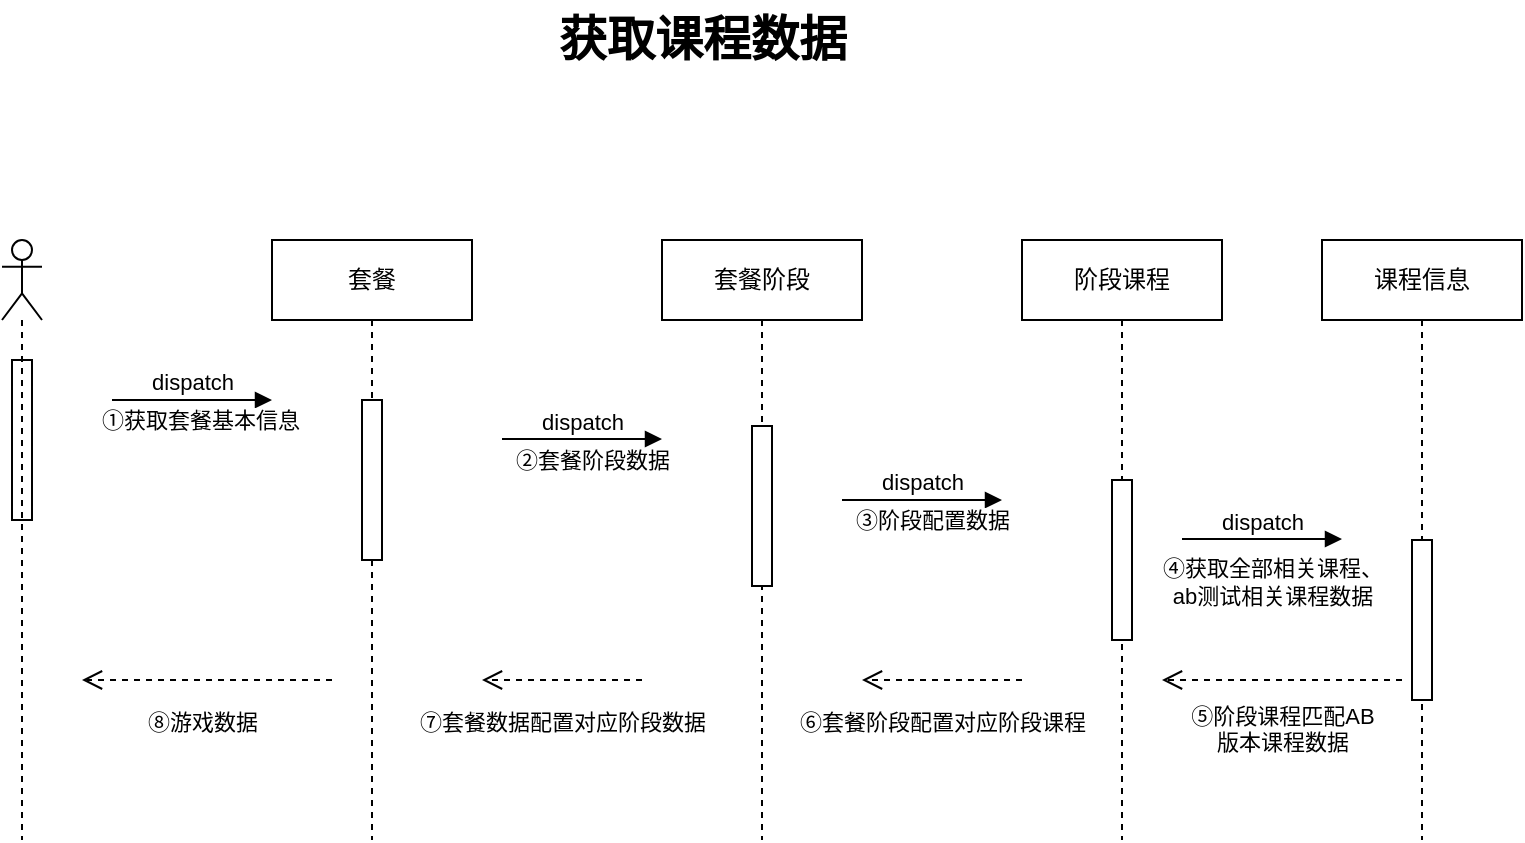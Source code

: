 <mxfile version="14.7.4" type="github" pages="2">
  <diagram name="获取课程数据" id="e7e014a7-5840-1c2e-5031-d8a46d1fe8dd">
    <mxGraphModel dx="1422" dy="877" grid="1" gridSize="10" guides="1" tooltips="1" connect="1" arrows="1" fold="1" page="1" pageScale="1" pageWidth="1169" pageHeight="826" background="none" math="0" shadow="0">
      <root>
        <mxCell id="0" />
        <mxCell id="1" parent="0" />
        <mxCell id="tSe3vLuBK4Qm0mrSPQwl-50" value="获取课程数据" style="text;strokeColor=none;fillColor=none;html=1;fontSize=24;fontStyle=1;verticalAlign=middle;align=center;" vertex="1" parent="1">
          <mxGeometry x="420" y="120" width="100" height="40" as="geometry" />
        </mxCell>
        <mxCell id="tSe3vLuBK4Qm0mrSPQwl-56" value="" style="html=1;points=[];perimeter=orthogonalPerimeter;" vertex="1" parent="1">
          <mxGeometry x="125" y="300" width="10" height="80" as="geometry" />
        </mxCell>
        <mxCell id="tSe3vLuBK4Qm0mrSPQwl-57" value="" style="shape=umlLifeline;participant=umlActor;perimeter=lifelinePerimeter;whiteSpace=wrap;html=1;container=1;collapsible=0;recursiveResize=0;verticalAlign=top;spacingTop=36;outlineConnect=0;" vertex="1" parent="1">
          <mxGeometry x="120" y="240" width="20" height="300" as="geometry" />
        </mxCell>
        <mxCell id="tSe3vLuBK4Qm0mrSPQwl-61" value="套餐" style="shape=umlLifeline;perimeter=lifelinePerimeter;whiteSpace=wrap;html=1;container=1;collapsible=0;recursiveResize=0;outlineConnect=0;" vertex="1" parent="1">
          <mxGeometry x="255" y="240" width="100" height="300" as="geometry" />
        </mxCell>
        <mxCell id="tSe3vLuBK4Qm0mrSPQwl-65" value="" style="html=1;points=[];perimeter=orthogonalPerimeter;" vertex="1" parent="tSe3vLuBK4Qm0mrSPQwl-61">
          <mxGeometry x="45" y="80" width="10" height="80" as="geometry" />
        </mxCell>
        <mxCell id="tSe3vLuBK4Qm0mrSPQwl-73" value="⑧游戏数据" style="html=1;verticalAlign=bottom;endArrow=open;dashed=1;endSize=8;shadow=0;" edge="1" parent="1">
          <mxGeometry x="0.04" y="30" relative="1" as="geometry">
            <mxPoint x="285" y="460" as="sourcePoint" />
            <mxPoint x="160" y="460" as="targetPoint" />
            <mxPoint as="offset" />
          </mxGeometry>
        </mxCell>
        <mxCell id="tSe3vLuBK4Qm0mrSPQwl-74" value="&lt;span&gt;套餐阶段&lt;/span&gt;" style="shape=umlLifeline;perimeter=lifelinePerimeter;whiteSpace=wrap;html=1;container=1;collapsible=0;recursiveResize=0;outlineConnect=0;" vertex="1" parent="1">
          <mxGeometry x="450" y="240" width="100" height="300" as="geometry" />
        </mxCell>
        <mxCell id="tSe3vLuBK4Qm0mrSPQwl-77" value="" style="html=1;points=[];perimeter=orthogonalPerimeter;" vertex="1" parent="tSe3vLuBK4Qm0mrSPQwl-74">
          <mxGeometry x="45" y="93" width="10" height="80" as="geometry" />
        </mxCell>
        <mxCell id="tSe3vLuBK4Qm0mrSPQwl-75" value="&lt;span&gt;阶段课程&lt;/span&gt;" style="shape=umlLifeline;perimeter=lifelinePerimeter;whiteSpace=wrap;html=1;container=1;collapsible=0;recursiveResize=0;outlineConnect=0;" vertex="1" parent="1">
          <mxGeometry x="630" y="240" width="100" height="300" as="geometry" />
        </mxCell>
        <mxCell id="tSe3vLuBK4Qm0mrSPQwl-76" value="&lt;span&gt;课程信息&lt;/span&gt;" style="shape=umlLifeline;perimeter=lifelinePerimeter;whiteSpace=wrap;html=1;container=1;collapsible=0;recursiveResize=0;outlineConnect=0;" vertex="1" parent="1">
          <mxGeometry x="780" y="240" width="100" height="300" as="geometry" />
        </mxCell>
        <mxCell id="tSe3vLuBK4Qm0mrSPQwl-71" value="dispatch" style="html=1;verticalAlign=bottom;endArrow=block;shadow=0;" edge="1" parent="1">
          <mxGeometry width="80" relative="1" as="geometry">
            <mxPoint x="175" y="320" as="sourcePoint" />
            <mxPoint x="255" y="320" as="targetPoint" />
          </mxGeometry>
        </mxCell>
        <mxCell id="tSe3vLuBK4Qm0mrSPQwl-72" value="①获取套餐基本信息" style="edgeLabel;html=1;align=center;verticalAlign=middle;resizable=0;points=[];" vertex="1" connectable="0" parent="tSe3vLuBK4Qm0mrSPQwl-71">
          <mxGeometry x="-0.575" y="-1" relative="1" as="geometry">
            <mxPoint x="27" y="9" as="offset" />
          </mxGeometry>
        </mxCell>
        <mxCell id="tSe3vLuBK4Qm0mrSPQwl-78" value="dispatch" style="html=1;verticalAlign=bottom;endArrow=block;shadow=0;" edge="1" parent="1">
          <mxGeometry width="80" relative="1" as="geometry">
            <mxPoint x="370" y="339.5" as="sourcePoint" />
            <mxPoint x="450" y="339.5" as="targetPoint" />
          </mxGeometry>
        </mxCell>
        <mxCell id="tSe3vLuBK4Qm0mrSPQwl-79" value="②套餐阶段数据" style="edgeLabel;html=1;align=center;verticalAlign=middle;resizable=0;points=[];" vertex="1" connectable="0" parent="tSe3vLuBK4Qm0mrSPQwl-78">
          <mxGeometry x="-0.575" y="-1" relative="1" as="geometry">
            <mxPoint x="28" y="9" as="offset" />
          </mxGeometry>
        </mxCell>
        <mxCell id="tSe3vLuBK4Qm0mrSPQwl-81" value="dispatch" style="html=1;verticalAlign=bottom;endArrow=block;shadow=0;" edge="1" parent="1">
          <mxGeometry width="80" relative="1" as="geometry">
            <mxPoint x="540" y="370" as="sourcePoint" />
            <mxPoint x="620" y="370" as="targetPoint" />
          </mxGeometry>
        </mxCell>
        <mxCell id="tSe3vLuBK4Qm0mrSPQwl-82" value="③阶段配置数据" style="edgeLabel;html=1;align=center;verticalAlign=middle;resizable=0;points=[];" vertex="1" connectable="0" parent="tSe3vLuBK4Qm0mrSPQwl-81">
          <mxGeometry x="-0.575" y="-1" relative="1" as="geometry">
            <mxPoint x="28" y="9" as="offset" />
          </mxGeometry>
        </mxCell>
        <mxCell id="tSe3vLuBK4Qm0mrSPQwl-83" value="" style="html=1;points=[];perimeter=orthogonalPerimeter;" vertex="1" parent="1">
          <mxGeometry x="675" y="360" width="10" height="80" as="geometry" />
        </mxCell>
        <mxCell id="tSe3vLuBK4Qm0mrSPQwl-86" value="dispatch" style="html=1;verticalAlign=bottom;endArrow=block;shadow=0;" edge="1" parent="1">
          <mxGeometry width="80" relative="1" as="geometry">
            <mxPoint x="710" y="389.5" as="sourcePoint" />
            <mxPoint x="790" y="389.5" as="targetPoint" />
          </mxGeometry>
        </mxCell>
        <mxCell id="tSe3vLuBK4Qm0mrSPQwl-87" value="④获取全部相关课程、&lt;br&gt;ab测试相关课程数据" style="edgeLabel;html=1;align=center;verticalAlign=middle;resizable=0;points=[];" vertex="1" connectable="0" parent="tSe3vLuBK4Qm0mrSPQwl-86">
          <mxGeometry x="-0.575" y="-1" relative="1" as="geometry">
            <mxPoint x="28" y="20" as="offset" />
          </mxGeometry>
        </mxCell>
        <mxCell id="tSe3vLuBK4Qm0mrSPQwl-88" value="⑤阶段课程匹配AB&lt;br&gt;版本课程数据" style="html=1;verticalAlign=bottom;endArrow=open;dashed=1;endSize=8;shadow=0;" edge="1" parent="1">
          <mxGeometry y="40" relative="1" as="geometry">
            <mxPoint x="820" y="460" as="sourcePoint" />
            <mxPoint x="700" y="460" as="targetPoint" />
            <mxPoint as="offset" />
          </mxGeometry>
        </mxCell>
        <mxCell id="tSe3vLuBK4Qm0mrSPQwl-91" value="&lt;br&gt;" style="edgeLabel;html=1;align=center;verticalAlign=middle;resizable=0;points=[];rotation=90;" vertex="1" connectable="0" parent="tSe3vLuBK4Qm0mrSPQwl-88">
          <mxGeometry x="0.283" y="4" relative="1" as="geometry">
            <mxPoint as="offset" />
          </mxGeometry>
        </mxCell>
        <mxCell id="tSe3vLuBK4Qm0mrSPQwl-89" value="" style="html=1;points=[];perimeter=orthogonalPerimeter;" vertex="1" parent="1">
          <mxGeometry x="825" y="390" width="10" height="80" as="geometry" />
        </mxCell>
        <mxCell id="tSe3vLuBK4Qm0mrSPQwl-92" value="⑥套餐阶段配置对应阶段课程" style="html=1;verticalAlign=bottom;endArrow=open;dashed=1;endSize=8;shadow=0;" edge="1" parent="1">
          <mxGeometry y="30" relative="1" as="geometry">
            <mxPoint x="630" y="460" as="sourcePoint" />
            <mxPoint x="550" y="460" as="targetPoint" />
            <mxPoint as="offset" />
          </mxGeometry>
        </mxCell>
        <mxCell id="tSe3vLuBK4Qm0mrSPQwl-93" value="⑦套餐数据配置对应阶段数据" style="html=1;verticalAlign=bottom;endArrow=open;dashed=1;endSize=8;shadow=0;" edge="1" parent="1">
          <mxGeometry y="30" relative="1" as="geometry">
            <mxPoint x="440" y="460" as="sourcePoint" />
            <mxPoint x="360" y="460" as="targetPoint" />
            <mxPoint as="offset" />
          </mxGeometry>
        </mxCell>
      </root>
    </mxGraphModel>
  </diagram>
  <diagram id="5MSU_rCfnFkhpExdpAIt" name="游戏进度、学习报告">
    <mxGraphModel dx="1422" dy="877" grid="1" gridSize="10" guides="1" tooltips="1" connect="1" arrows="1" fold="1" page="1" pageScale="1" pageWidth="827" pageHeight="1169" math="0" shadow="0">
      <root>
        <mxCell id="tm9Z8kTpEKWnv4tTzVET-0" />
        <mxCell id="tm9Z8kTpEKWnv4tTzVET-1" parent="tm9Z8kTpEKWnv4tTzVET-0" />
        <mxCell id="RN64--o16fLvcFh16Xe5-129" value="课程进度、报告" style="shape=table;childLayout=tableLayout;rowLines=0;columnLines=0;startSize=40;html=1;whiteSpace=wrap;collapsible=0;recursiveResize=0;expand=0;pointerEvents=0;fontStyle=1;align=center;" vertex="1" parent="tm9Z8kTpEKWnv4tTzVET-1">
          <mxGeometry x="40" y="160" width="760" height="990" as="geometry" />
        </mxCell>
        <mxCell id="RN64--o16fLvcFh16Xe5-130" value="游戏进度" style="swimlane;horizontal=0;points=[[0,0.5],[1,0.5]];portConstraint=eastwest;startSize=40;html=1;whiteSpace=wrap;collapsible=0;recursiveResize=0;expand=0;pointerEvents=0;fontStyle=1" vertex="1" parent="RN64--o16fLvcFh16Xe5-129">
          <mxGeometry y="40" width="760" height="158" as="geometry" />
        </mxCell>
        <mxCell id="RN64--o16fLvcFh16Xe5-131" value="拼音课" style="swimlane;connectable=0;startSize=40;html=1;whiteSpace=wrap;collapsible=0;recursiveResize=0;expand=0;pointerEvents=0;" vertex="1" parent="RN64--o16fLvcFh16Xe5-130">
          <mxGeometry x="40" width="240" height="158" as="geometry" />
        </mxCell>
        <mxCell id="RN64--o16fLvcFh16Xe5-132" value="成语课" style="swimlane;connectable=0;startSize=40;html=1;whiteSpace=wrap;collapsible=0;recursiveResize=0;expand=0;pointerEvents=0;" vertex="1" parent="RN64--o16fLvcFh16Xe5-130">
          <mxGeometry x="280" width="240" height="158" as="geometry" />
        </mxCell>
        <mxCell id="RN64--o16fLvcFh16Xe5-133" value="互动课" style="swimlane;connectable=0;startSize=40;html=1;whiteSpace=wrap;collapsible=0;recursiveResize=0;expand=0;pointerEvents=0;" vertex="1" parent="RN64--o16fLvcFh16Xe5-130">
          <mxGeometry x="520" width="240" height="158" as="geometry" />
        </mxCell>
        <mxCell id="RN64--o16fLvcFh16Xe5-134" value="更新进度" style="swimlane;horizontal=0;points=[[0,0.5],[1,0.5]];portConstraint=eastwest;startSize=40;html=1;whiteSpace=wrap;collapsible=0;recursiveResize=0;expand=0;pointerEvents=0;" vertex="1" parent="RN64--o16fLvcFh16Xe5-129">
          <mxGeometry y="198" width="760" height="159" as="geometry" />
        </mxCell>
        <mxCell id="RN64--o16fLvcFh16Xe5-135" value="" style="swimlane;connectable=0;startSize=0;html=1;whiteSpace=wrap;collapsible=0;recursiveResize=0;expand=0;pointerEvents=0;" vertex="1" parent="RN64--o16fLvcFh16Xe5-134">
          <mxGeometry x="40" width="240" height="159" as="geometry" />
        </mxCell>
        <mxCell id="RN64--o16fLvcFh16Xe5-136" value="" style="swimlane;connectable=0;startSize=0;html=1;whiteSpace=wrap;collapsible=0;recursiveResize=0;expand=0;pointerEvents=0;" vertex="1" parent="RN64--o16fLvcFh16Xe5-134">
          <mxGeometry x="280" width="240" height="159" as="geometry" />
        </mxCell>
        <mxCell id="RN64--o16fLvcFh16Xe5-137" value="" style="swimlane;connectable=0;startSize=0;html=1;whiteSpace=wrap;collapsible=0;recursiveResize=0;expand=0;pointerEvents=0;" vertex="1" parent="RN64--o16fLvcFh16Xe5-134">
          <mxGeometry x="520" width="240" height="159" as="geometry" />
        </mxCell>
        <mxCell id="RN64--o16fLvcFh16Xe5-142" value="合并进度" style="swimlane;horizontal=0;points=[[0,0.5],[1,0.5]];portConstraint=eastwest;startSize=40;html=1;whiteSpace=wrap;collapsible=0;recursiveResize=0;expand=0;pointerEvents=0;" vertex="1" parent="RN64--o16fLvcFh16Xe5-129">
          <mxGeometry y="357" width="760" height="158" as="geometry" />
        </mxCell>
        <mxCell id="RN64--o16fLvcFh16Xe5-143" value="" style="swimlane;connectable=0;startSize=0;html=1;whiteSpace=wrap;collapsible=0;recursiveResize=0;expand=0;pointerEvents=0;" vertex="1" parent="RN64--o16fLvcFh16Xe5-142">
          <mxGeometry x="40" width="240" height="158" as="geometry" />
        </mxCell>
        <mxCell id="RN64--o16fLvcFh16Xe5-144" value="" style="swimlane;connectable=0;startSize=0;html=1;whiteSpace=wrap;collapsible=0;recursiveResize=0;expand=0;pointerEvents=0;" vertex="1" parent="RN64--o16fLvcFh16Xe5-142">
          <mxGeometry x="280" width="240" height="158" as="geometry" />
        </mxCell>
        <mxCell id="RN64--o16fLvcFh16Xe5-145" value="" style="swimlane;connectable=0;startSize=0;html=1;whiteSpace=wrap;collapsible=0;recursiveResize=0;expand=0;pointerEvents=0;" vertex="1" parent="RN64--o16fLvcFh16Xe5-142">
          <mxGeometry x="520" width="240" height="158" as="geometry" />
        </mxCell>
        <mxCell id="RN64--o16fLvcFh16Xe5-157" value="全覆盖" style="text;html=1;align=center;verticalAlign=middle;resizable=0;points=[];autosize=1;strokeColor=none;" vertex="1" parent="RN64--o16fLvcFh16Xe5-145">
          <mxGeometry x="75" y="48" width="50" height="20" as="geometry" />
        </mxCell>
        <mxCell id="RN64--o16fLvcFh16Xe5-146" value="获取报告" style="swimlane;horizontal=0;points=[[0,0.5],[1,0.5]];portConstraint=eastwest;startSize=40;html=1;whiteSpace=wrap;collapsible=0;recursiveResize=0;expand=0;pointerEvents=0;" vertex="1" parent="RN64--o16fLvcFh16Xe5-129">
          <mxGeometry y="515" width="760" height="158" as="geometry" />
        </mxCell>
        <mxCell id="RN64--o16fLvcFh16Xe5-147" value="" style="swimlane;connectable=0;startSize=0;html=1;whiteSpace=wrap;collapsible=0;recursiveResize=0;expand=0;pointerEvents=0;" vertex="1" parent="RN64--o16fLvcFh16Xe5-146">
          <mxGeometry x="40" width="240" height="158" as="geometry" />
        </mxCell>
        <mxCell id="RN64--o16fLvcFh16Xe5-148" value="" style="swimlane;connectable=0;startSize=0;html=1;whiteSpace=wrap;collapsible=0;recursiveResize=0;expand=0;pointerEvents=0;" vertex="1" parent="RN64--o16fLvcFh16Xe5-146">
          <mxGeometry x="280" width="240" height="158" as="geometry" />
        </mxCell>
        <mxCell id="RN64--o16fLvcFh16Xe5-149" value="" style="swimlane;connectable=0;startSize=0;html=1;whiteSpace=wrap;collapsible=0;recursiveResize=0;expand=0;pointerEvents=0;" vertex="1" parent="RN64--o16fLvcFh16Xe5-146">
          <mxGeometry x="520" width="240" height="158" as="geometry" />
        </mxCell>
        <mxCell id="RN64--o16fLvcFh16Xe5-156" value="——" style="text;html=1;align=center;verticalAlign=middle;resizable=0;points=[];autosize=1;strokeColor=none;" vertex="1" parent="RN64--o16fLvcFh16Xe5-149">
          <mxGeometry x="80" y="69" width="40" height="20" as="geometry" />
        </mxCell>
        <mxCell id="RN64--o16fLvcFh16Xe5-150" value="更新报告" style="swimlane;horizontal=0;points=[[0,0.5],[1,0.5]];portConstraint=eastwest;startSize=40;html=1;whiteSpace=wrap;collapsible=0;recursiveResize=0;expand=0;pointerEvents=0;" vertex="1" parent="RN64--o16fLvcFh16Xe5-129">
          <mxGeometry y="673" width="760" height="159" as="geometry" />
        </mxCell>
        <mxCell id="RN64--o16fLvcFh16Xe5-151" value="" style="swimlane;connectable=0;startSize=0;html=1;whiteSpace=wrap;collapsible=0;recursiveResize=0;expand=0;pointerEvents=0;" vertex="1" parent="RN64--o16fLvcFh16Xe5-150">
          <mxGeometry x="40" width="240" height="159" as="geometry" />
        </mxCell>
        <mxCell id="RN64--o16fLvcFh16Xe5-152" value="" style="swimlane;connectable=0;startSize=0;html=1;whiteSpace=wrap;collapsible=0;recursiveResize=0;expand=0;pointerEvents=0;" vertex="1" parent="RN64--o16fLvcFh16Xe5-150">
          <mxGeometry x="280" width="240" height="159" as="geometry" />
        </mxCell>
        <mxCell id="RN64--o16fLvcFh16Xe5-153" value="" style="swimlane;connectable=0;startSize=0;html=1;whiteSpace=wrap;collapsible=0;recursiveResize=0;expand=0;pointerEvents=0;" vertex="1" parent="RN64--o16fLvcFh16Xe5-150">
          <mxGeometry x="520" width="240" height="159" as="geometry" />
        </mxCell>
        <mxCell id="RN64--o16fLvcFh16Xe5-155" value="——" style="text;html=1;align=center;verticalAlign=middle;resizable=0;points=[];autosize=1;strokeColor=none;" vertex="1" parent="RN64--o16fLvcFh16Xe5-153">
          <mxGeometry x="80" y="77" width="40" height="20" as="geometry" />
        </mxCell>
        <mxCell id="RN64--o16fLvcFh16Xe5-138" value="合并报告" style="swimlane;horizontal=0;points=[[0,0.5],[1,0.5]];portConstraint=eastwest;startSize=40;html=1;whiteSpace=wrap;collapsible=0;recursiveResize=0;expand=0;pointerEvents=0;" vertex="1" parent="RN64--o16fLvcFh16Xe5-129">
          <mxGeometry y="832" width="760" height="158" as="geometry" />
        </mxCell>
        <mxCell id="RN64--o16fLvcFh16Xe5-139" value="" style="swimlane;connectable=0;startSize=0;html=1;whiteSpace=wrap;collapsible=0;recursiveResize=0;expand=0;pointerEvents=0;" vertex="1" parent="RN64--o16fLvcFh16Xe5-138">
          <mxGeometry x="40" width="240" height="158" as="geometry" />
        </mxCell>
        <mxCell id="RN64--o16fLvcFh16Xe5-140" value="" style="swimlane;connectable=0;startSize=0;html=1;whiteSpace=wrap;collapsible=0;recursiveResize=0;expand=0;pointerEvents=0;" vertex="1" parent="RN64--o16fLvcFh16Xe5-138">
          <mxGeometry x="280" width="240" height="158" as="geometry" />
        </mxCell>
        <mxCell id="RN64--o16fLvcFh16Xe5-141" value="" style="swimlane;connectable=0;startSize=0;html=1;whiteSpace=wrap;collapsible=0;recursiveResize=0;expand=0;pointerEvents=0;" vertex="1" parent="RN64--o16fLvcFh16Xe5-138">
          <mxGeometry x="520" width="240" height="158" as="geometry" />
        </mxCell>
        <mxCell id="RN64--o16fLvcFh16Xe5-154" value="——" style="text;html=1;align=center;verticalAlign=middle;resizable=0;points=[];autosize=1;strokeColor=none;" vertex="1" parent="RN64--o16fLvcFh16Xe5-141">
          <mxGeometry x="80" y="58" width="40" height="20" as="geometry" />
        </mxCell>
        <mxCell id="RN64--o16fLvcFh16Xe5-158" value="全覆盖" style="text;html=1;align=center;verticalAlign=middle;resizable=0;points=[];autosize=1;strokeColor=none;" vertex="1" parent="tm9Z8kTpEKWnv4tTzVET-1">
          <mxGeometry x="635" y="400" width="50" height="20" as="geometry" />
        </mxCell>
        <mxCell id="RN64--o16fLvcFh16Xe5-159" value="返回客户端上传数据" style="text;html=1;align=center;verticalAlign=middle;resizable=0;points=[];autosize=1;strokeColor=none;" vertex="1" parent="tm9Z8kTpEKWnv4tTzVET-1">
          <mxGeometry x="610" y="270" width="120" height="20" as="geometry" />
        </mxCell>
      </root>
    </mxGraphModel>
  </diagram>
</mxfile>

